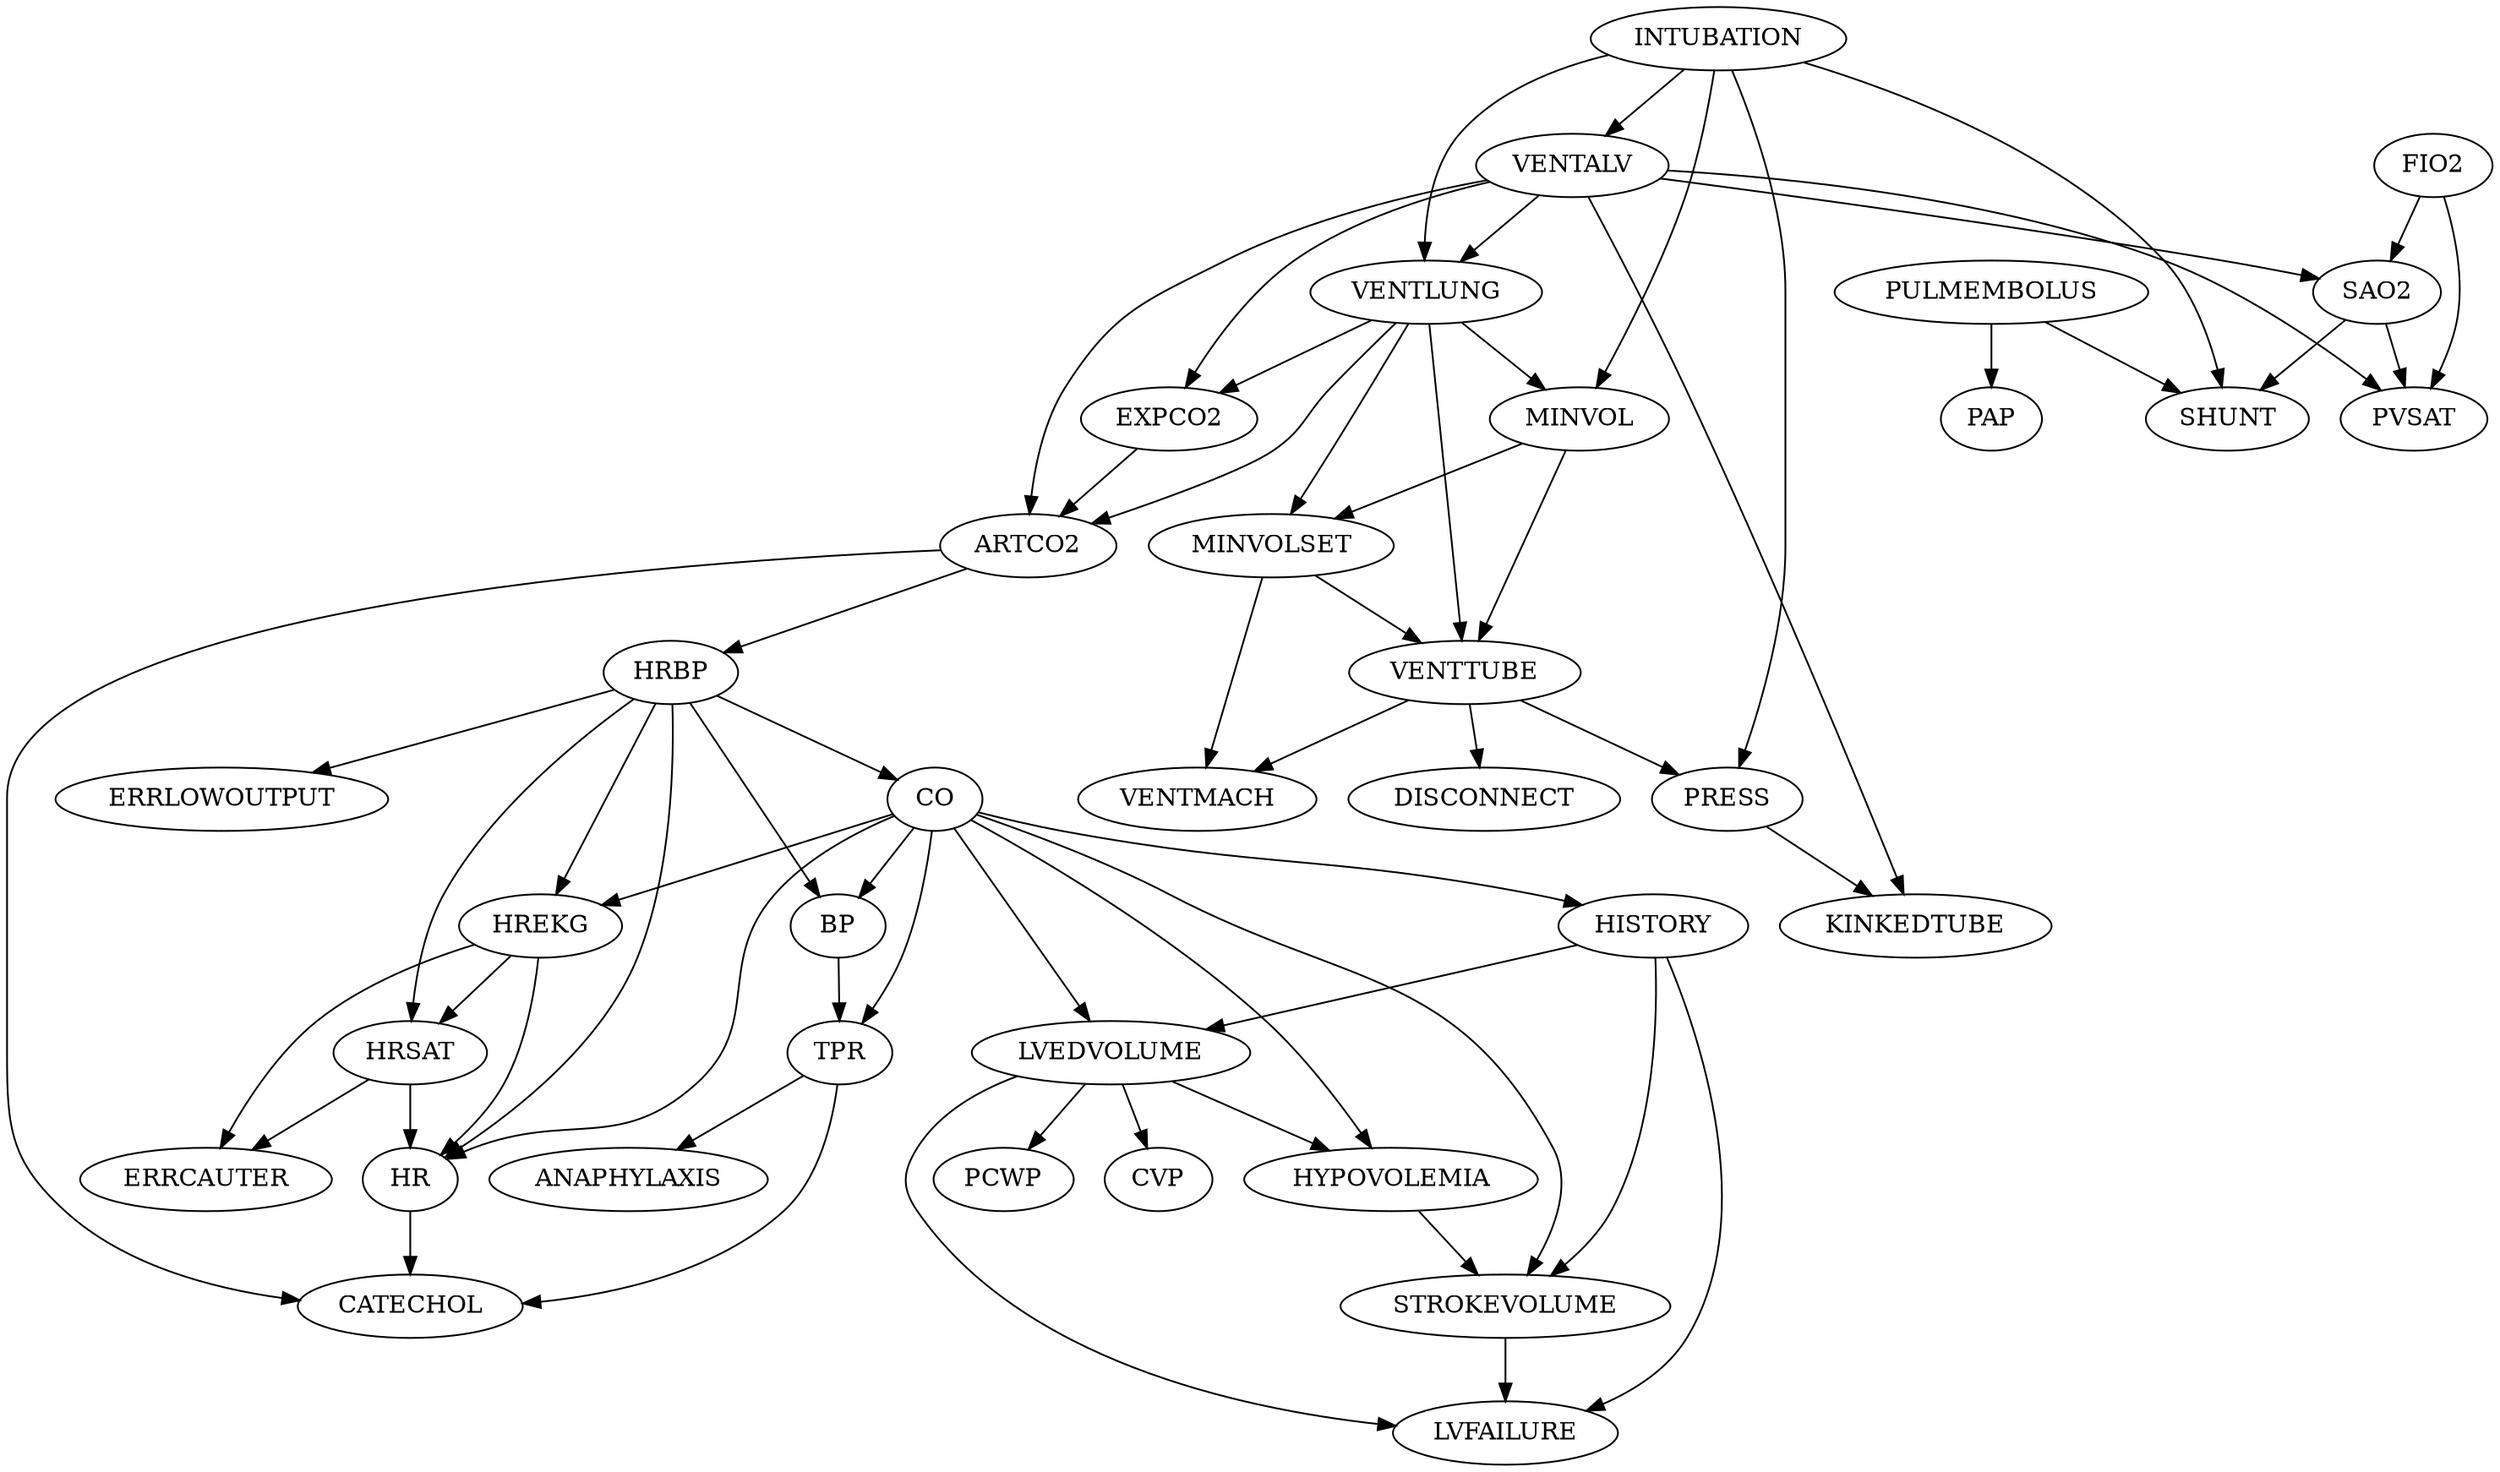 digraph G {
    "PULMEMBOLUS" -> "PAP";
    "VENTLUNG" -> "EXPCO2";
    "VENTALV" -> "EXPCO2";
    "INTUBATION" -> "MINVOL";
    "VENTLUNG" -> "MINVOL";
    "HISTORY" -> "LVEDVOLUME";
    "CO" -> "LVEDVOLUME";
    "CO" -> "HISTORY";
    "HISTORY" -> "STROKEVOLUME";
    "HYPOVOLEMIA" -> "STROKEVOLUME";
    "CO" -> "STROKEVOLUME";
    "VENTTUBE" -> "DISCONNECT";
    "MINVOL" -> "MINVOLSET";
    "VENTLUNG" -> "MINVOLSET";
    "HRBP" -> "CO";
    "HRBP" -> "HR";
    "HREKG" -> "HR";
    "HRSAT" -> "HR";
    "CO" -> "HR";
    "HRBP" -> "ERRLOWOUTPUT";
    "EXPCO2" -> "ARTCO2";
    "VENTLUNG" -> "ARTCO2";
    "VENTALV" -> "ARTCO2";
    "MINVOLSET" -> "VENTMACH";
    "VENTTUBE" -> "VENTMACH";
    "INTUBATION" -> "VENTALV";
    "HISTORY" -> "LVFAILURE";
    "LVEDVOLUME" -> "LVFAILURE";
    "STROKEVOLUME" -> "LVFAILURE";
    "PRESS" -> "KINKEDTUBE";
    "VENTALV" -> "KINKEDTUBE";
    "INTUBATION" -> "PRESS";
    "VENTTUBE" -> "PRESS";
    "HRBP" -> "HREKG";
    "CO" -> "HREKG";
    "ARTCO2" -> "HRBP";
    "TPR" -> "CATECHOL";
    "ARTCO2" -> "CATECHOL";
    "HR" -> "CATECHOL";
    "HREKG" -> "ERRCAUTER";
    "HRSAT" -> "ERRCAUTER";
    "FIO2" -> "SAO2";
    "VENTALV" -> "SAO2";
    "LVEDVOLUME" -> "HYPOVOLEMIA";
    "CO" -> "HYPOVOLEMIA";
    "HRBP" -> "HRSAT";
    "HREKG" -> "HRSAT";
    "TPR" -> "ANAPHYLAXIS";
    "FIO2" -> "PVSAT";
    "SAO2" -> "PVSAT";
    "VENTALV" -> "PVSAT";
    "SAO2" -> "SHUNT";
    "PULMEMBOLUS" -> "SHUNT";
    "INTUBATION" -> "SHUNT";
    "HRBP" -> "BP";
    "CO" -> "BP";
    "MINVOL" -> "VENTTUBE";
    "MINVOLSET" -> "VENTTUBE";
    "VENTLUNG" -> "VENTTUBE";
    "LVEDVOLUME" -> "CVP";
    "LVEDVOLUME" -> "PCWP";
    "CO" -> "TPR";
    "BP" -> "TPR";
    "INTUBATION" -> "VENTLUNG";
    "VENTALV" -> "VENTLUNG";
}
